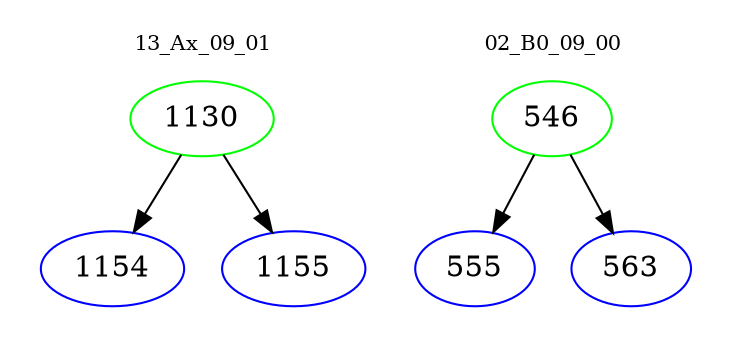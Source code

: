 digraph{
subgraph cluster_0 {
color = white
label = "13_Ax_09_01";
fontsize=10;
T0_1130 [label="1130", color="green"]
T0_1130 -> T0_1154 [color="black"]
T0_1154 [label="1154", color="blue"]
T0_1130 -> T0_1155 [color="black"]
T0_1155 [label="1155", color="blue"]
}
subgraph cluster_1 {
color = white
label = "02_B0_09_00";
fontsize=10;
T1_546 [label="546", color="green"]
T1_546 -> T1_555 [color="black"]
T1_555 [label="555", color="blue"]
T1_546 -> T1_563 [color="black"]
T1_563 [label="563", color="blue"]
}
}

